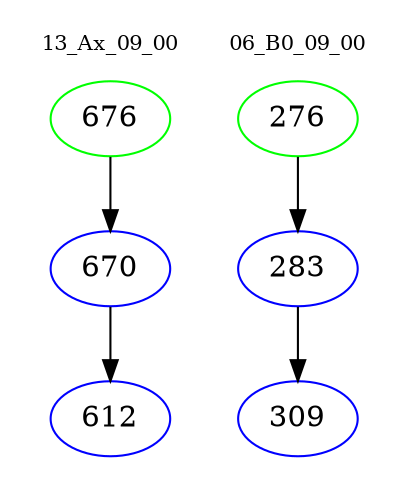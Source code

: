 digraph{
subgraph cluster_0 {
color = white
label = "13_Ax_09_00";
fontsize=10;
T0_676 [label="676", color="green"]
T0_676 -> T0_670 [color="black"]
T0_670 [label="670", color="blue"]
T0_670 -> T0_612 [color="black"]
T0_612 [label="612", color="blue"]
}
subgraph cluster_1 {
color = white
label = "06_B0_09_00";
fontsize=10;
T1_276 [label="276", color="green"]
T1_276 -> T1_283 [color="black"]
T1_283 [label="283", color="blue"]
T1_283 -> T1_309 [color="black"]
T1_309 [label="309", color="blue"]
}
}
